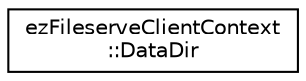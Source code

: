 digraph "Graphical Class Hierarchy"
{
 // LATEX_PDF_SIZE
  edge [fontname="Helvetica",fontsize="10",labelfontname="Helvetica",labelfontsize="10"];
  node [fontname="Helvetica",fontsize="10",shape=record];
  rankdir="LR";
  Node0 [label="ezFileserveClientContext\l::DataDir",height=0.2,width=0.4,color="black", fillcolor="white", style="filled",URL="$d1/d11/structez_fileserve_client_context_1_1_data_dir.htm",tooltip=" "];
}
